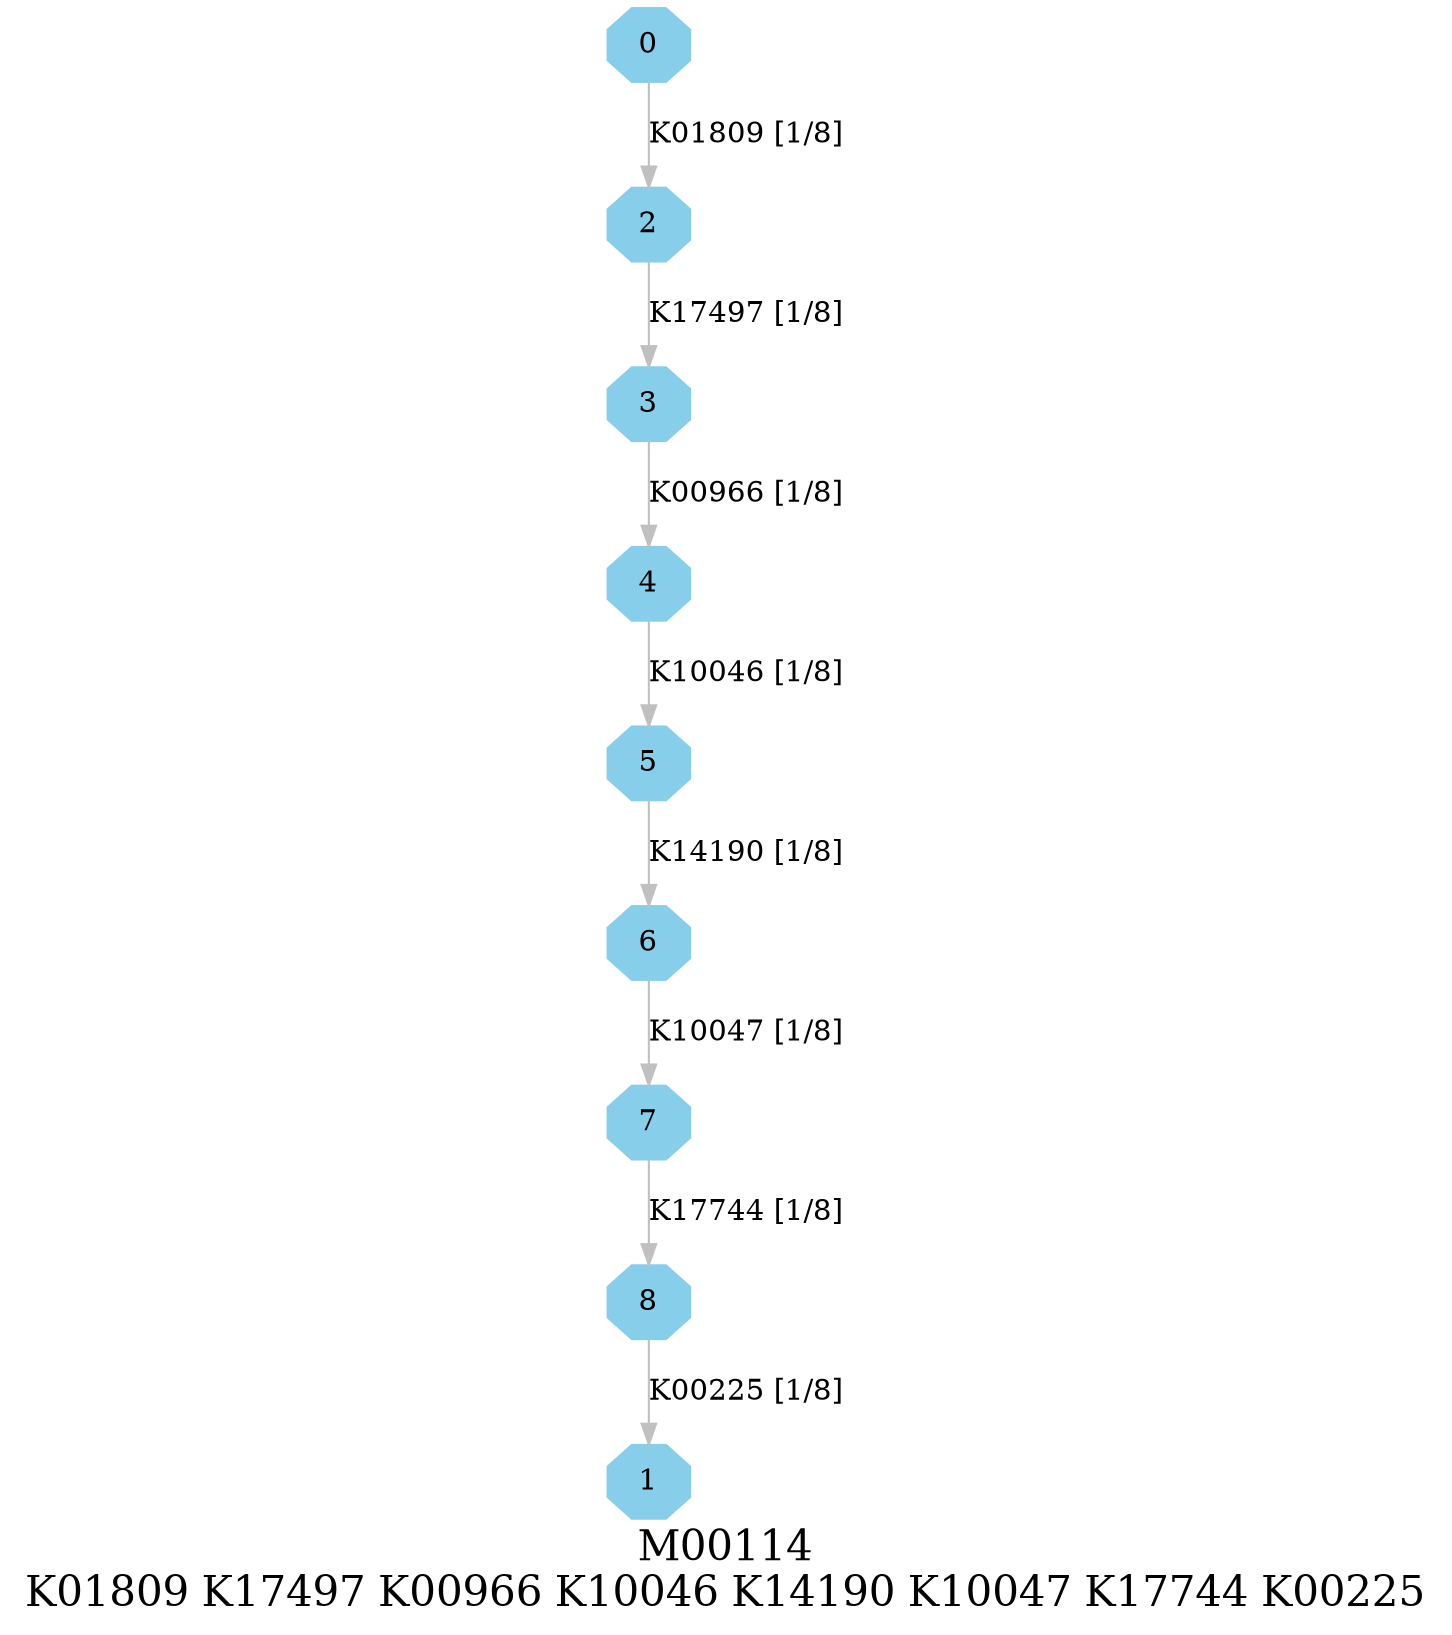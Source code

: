 digraph G {
graph [label="M00114
K01809 K17497 K00966 K10046 K14190 K10047 K17744 K00225",fontsize=20];
node [shape=box,style=filled];
edge [len=3,color=grey];
{node [width=.3,height=.3,shape=octagon,style=filled,color=skyblue] 0 1 2 3 4 5 6 7 8 }
0 -> 2 [label="K01809 [1/8]"];
2 -> 3 [label="K17497 [1/8]"];
3 -> 4 [label="K00966 [1/8]"];
4 -> 5 [label="K10046 [1/8]"];
5 -> 6 [label="K14190 [1/8]"];
6 -> 7 [label="K10047 [1/8]"];
7 -> 8 [label="K17744 [1/8]"];
8 -> 1 [label="K00225 [1/8]"];
}